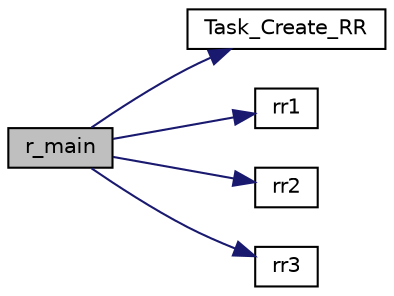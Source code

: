digraph "r_main"
{
  edge [fontname="Helvetica",fontsize="10",labelfontname="Helvetica",labelfontsize="10"];
  node [fontname="Helvetica",fontsize="10",shape=record];
  rankdir="LR";
  Node1 [label="r_main",height=0.2,width=0.4,color="black", fillcolor="grey75", style="filled", fontcolor="black"];
  Node1 -> Node2 [color="midnightblue",fontsize="10",style="solid",fontname="Helvetica"];
  Node2 [label="Task_Create_RR",height=0.2,width=0.4,color="black", fillcolor="white", style="filled",URL="$os_8c.html#abfffed5dc80a63a8436cc49d61e92cb7"];
  Node1 -> Node3 [color="midnightblue",fontsize="10",style="solid",fontname="Helvetica"];
  Node3 [label="rr1",height=0.2,width=0.4,color="black", fillcolor="white", style="filled",URL="$test002__rr_8c.html#a30ea632ece0f538d750c9c13a9503b29"];
  Node1 -> Node4 [color="midnightblue",fontsize="10",style="solid",fontname="Helvetica"];
  Node4 [label="rr2",height=0.2,width=0.4,color="black", fillcolor="white", style="filled",URL="$test002__rr_8c.html#a5b8b38921fa8da4efffd3ef4c0a7061c"];
  Node1 -> Node5 [color="midnightblue",fontsize="10",style="solid",fontname="Helvetica"];
  Node5 [label="rr3",height=0.2,width=0.4,color="black", fillcolor="white", style="filled",URL="$test002__rr_8c.html#ababce4602ee2211b5abcf8ce86a96158"];
}
